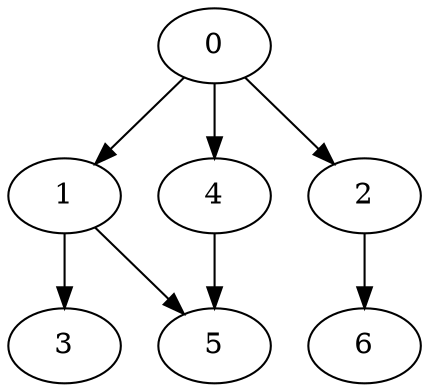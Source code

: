 digraph graphe { 
	0;
	1;
	2;
	3;
	4;
	5;
	6;
	0 -> 1;
	0 -> 2;
	0 -> 4;
	1 -> 3;
	1 -> 5;
	2 -> 6;
	4 -> 5;
}